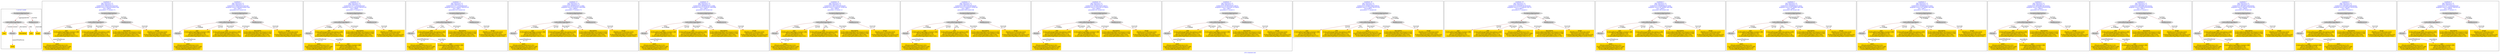 digraph n0 {
fontcolor="blue"
remincross="true"
label="s16-s-hammer.xml"
subgraph cluster_0 {
label="1-correct model"
n2[style="filled",color="white",fillcolor="lightgray",label="CulturalHeritageObject1"];
n3[shape="plaintext",style="filled",fillcolor="gold",label="year"];
n4[style="filled",color="white",fillcolor="lightgray",label="Person1"];
n5[shape="plaintext",style="filled",fillcolor="gold",label="description"];
n6[shape="plaintext",style="filled",fillcolor="gold",label="title"];
n7[shape="plaintext",style="filled",fillcolor="gold",label="artist"];
n8[style="filled",color="white",fillcolor="lightgray",label="EuropeanaAggregation1"];
n9[style="filled",color="white",fillcolor="lightgray",label="WebResource1"];
n10[shape="plaintext",style="filled",fillcolor="gold",label="image"];
}
subgraph cluster_1 {
label="candidate 0\nlink coherence:1.0\nnode coherence:1.0\nconfidence:0.5085010525343536\nmapping score:0.5695003508447846\ncost:7.99954\n-precision:0.75-recall:0.75"
n12[style="filled",color="white",fillcolor="lightgray",label="CulturalHeritageObject1"];
n13[style="filled",color="white",fillcolor="lightgray",label="Person1"];
n14[style="filled",color="white",fillcolor="lightgray",label="EuropeanaAggregation1"];
n15[style="filled",color="white",fillcolor="lightgray",label="WebResource1"];
n16[shape="plaintext",style="filled",fillcolor="gold",label="year\n[CulturalHeritageObject,created,0.388]\n[Person,dateOfBirth,0.26]\n[Person,dateOfDeath,0.251]\n[CulturalHeritageObject,title,0.101]"];
n17[shape="plaintext",style="filled",fillcolor="gold",label="artist\n[Person,nameOfThePerson,0.541]\n[CulturalHeritageObject,description,0.206]\n[Person,biographicalInformation,0.182]\n[CulturalHeritageObject,title,0.071]"];
n18[shape="plaintext",style="filled",fillcolor="gold",label="image\n[WebResource,classLink,0.816]\n[Document,classLink,0.093]\n[CulturalHeritageObject,description,0.05]\n[CulturalHeritageObject,extent,0.042]"];
n19[shape="plaintext",style="filled",fillcolor="gold",label="title\n[CulturalHeritageObject,description,0.366]\n[CulturalHeritageObject,title,0.337]\n[Person,biographicalInformation,0.24]\n[CulturalHeritageObject,provenance,0.056]"];
n20[shape="plaintext",style="filled",fillcolor="gold",label="description\n[CulturalHeritageObject,provenance,0.432]\n[CulturalHeritageObject,description,0.229]\n[CulturalHeritageObject,title,0.205]\n[Person,biographicalInformation,0.135]"];
}
subgraph cluster_2 {
label="candidate 1\nlink coherence:1.0\nnode coherence:1.0\nconfidence:0.5085010525343536\nmapping score:0.5695003508447846\ncost:7.99971\n-precision:0.62-recall:0.62"
n22[style="filled",color="white",fillcolor="lightgray",label="CulturalHeritageObject1"];
n23[style="filled",color="white",fillcolor="lightgray",label="Person2"];
n24[style="filled",color="white",fillcolor="lightgray",label="EuropeanaAggregation1"];
n25[style="filled",color="white",fillcolor="lightgray",label="WebResource1"];
n26[shape="plaintext",style="filled",fillcolor="gold",label="artist\n[Person,nameOfThePerson,0.541]\n[CulturalHeritageObject,description,0.206]\n[Person,biographicalInformation,0.182]\n[CulturalHeritageObject,title,0.071]"];
n27[shape="plaintext",style="filled",fillcolor="gold",label="year\n[CulturalHeritageObject,created,0.388]\n[Person,dateOfBirth,0.26]\n[Person,dateOfDeath,0.251]\n[CulturalHeritageObject,title,0.101]"];
n28[shape="plaintext",style="filled",fillcolor="gold",label="image\n[WebResource,classLink,0.816]\n[Document,classLink,0.093]\n[CulturalHeritageObject,description,0.05]\n[CulturalHeritageObject,extent,0.042]"];
n29[shape="plaintext",style="filled",fillcolor="gold",label="title\n[CulturalHeritageObject,description,0.366]\n[CulturalHeritageObject,title,0.337]\n[Person,biographicalInformation,0.24]\n[CulturalHeritageObject,provenance,0.056]"];
n30[shape="plaintext",style="filled",fillcolor="gold",label="description\n[CulturalHeritageObject,provenance,0.432]\n[CulturalHeritageObject,description,0.229]\n[CulturalHeritageObject,title,0.205]\n[Person,biographicalInformation,0.135]"];
}
subgraph cluster_3 {
label="candidate 10\nlink coherence:1.0\nnode coherence:1.0\nconfidence:0.4771102044850587\nmapping score:0.5590367348283529\ncost:7.99967\n-precision:0.75-recall:0.75"
n32[style="filled",color="white",fillcolor="lightgray",label="CulturalHeritageObject1"];
n33[style="filled",color="white",fillcolor="lightgray",label="Person1"];
n34[style="filled",color="white",fillcolor="lightgray",label="EuropeanaAggregation1"];
n35[style="filled",color="white",fillcolor="lightgray",label="WebResource2"];
n36[shape="plaintext",style="filled",fillcolor="gold",label="artist\n[Person,nameOfThePerson,0.541]\n[CulturalHeritageObject,description,0.206]\n[Person,biographicalInformation,0.182]\n[CulturalHeritageObject,title,0.071]"];
n37[shape="plaintext",style="filled",fillcolor="gold",label="year\n[CulturalHeritageObject,created,0.388]\n[Person,dateOfBirth,0.26]\n[Person,dateOfDeath,0.251]\n[CulturalHeritageObject,title,0.101]"];
n38[shape="plaintext",style="filled",fillcolor="gold",label="title\n[CulturalHeritageObject,description,0.366]\n[CulturalHeritageObject,title,0.337]\n[Person,biographicalInformation,0.24]\n[CulturalHeritageObject,provenance,0.056]"];
n39[shape="plaintext",style="filled",fillcolor="gold",label="description\n[CulturalHeritageObject,provenance,0.432]\n[CulturalHeritageObject,description,0.229]\n[CulturalHeritageObject,title,0.205]\n[Person,biographicalInformation,0.135]"];
n40[shape="plaintext",style="filled",fillcolor="gold",label="image\n[WebResource,classLink,0.816]\n[Document,classLink,0.093]\n[CulturalHeritageObject,description,0.05]\n[CulturalHeritageObject,extent,0.042]"];
}
subgraph cluster_4 {
label="candidate 11\nlink coherence:1.0\nnode coherence:1.0\nconfidence:0.4771102044850587\nmapping score:0.5590367348283529\ncost:7.99971\n-precision:0.62-recall:0.62"
n42[style="filled",color="white",fillcolor="lightgray",label="CulturalHeritageObject1"];
n43[style="filled",color="white",fillcolor="lightgray",label="Person2"];
n44[style="filled",color="white",fillcolor="lightgray",label="EuropeanaAggregation1"];
n45[style="filled",color="white",fillcolor="lightgray",label="WebResource1"];
n46[shape="plaintext",style="filled",fillcolor="gold",label="artist\n[Person,nameOfThePerson,0.541]\n[CulturalHeritageObject,description,0.206]\n[Person,biographicalInformation,0.182]\n[CulturalHeritageObject,title,0.071]"];
n47[shape="plaintext",style="filled",fillcolor="gold",label="year\n[CulturalHeritageObject,created,0.388]\n[Person,dateOfBirth,0.26]\n[Person,dateOfDeath,0.251]\n[CulturalHeritageObject,title,0.101]"];
n48[shape="plaintext",style="filled",fillcolor="gold",label="image\n[WebResource,classLink,0.816]\n[Document,classLink,0.093]\n[CulturalHeritageObject,description,0.05]\n[CulturalHeritageObject,extent,0.042]"];
n49[shape="plaintext",style="filled",fillcolor="gold",label="title\n[CulturalHeritageObject,description,0.366]\n[CulturalHeritageObject,title,0.337]\n[Person,biographicalInformation,0.24]\n[CulturalHeritageObject,provenance,0.056]"];
n50[shape="plaintext",style="filled",fillcolor="gold",label="description\n[CulturalHeritageObject,provenance,0.432]\n[CulturalHeritageObject,description,0.229]\n[CulturalHeritageObject,title,0.205]\n[Person,biographicalInformation,0.135]"];
}
subgraph cluster_5 {
label="candidate 12\nlink coherence:1.0\nnode coherence:1.0\nconfidence:0.46308545307115984\nmapping score:0.5543618176903866\ncost:7.99954\n-precision:0.75-recall:0.75"
n52[style="filled",color="white",fillcolor="lightgray",label="CulturalHeritageObject1"];
n53[style="filled",color="white",fillcolor="lightgray",label="Person1"];
n54[style="filled",color="white",fillcolor="lightgray",label="EuropeanaAggregation1"];
n55[style="filled",color="white",fillcolor="lightgray",label="WebResource1"];
n56[shape="plaintext",style="filled",fillcolor="gold",label="year\n[CulturalHeritageObject,created,0.388]\n[Person,dateOfBirth,0.26]\n[Person,dateOfDeath,0.251]\n[CulturalHeritageObject,title,0.101]"];
n57[shape="plaintext",style="filled",fillcolor="gold",label="artist\n[Person,nameOfThePerson,0.541]\n[CulturalHeritageObject,description,0.206]\n[Person,biographicalInformation,0.182]\n[CulturalHeritageObject,title,0.071]"];
n58[shape="plaintext",style="filled",fillcolor="gold",label="image\n[WebResource,classLink,0.816]\n[Document,classLink,0.093]\n[CulturalHeritageObject,description,0.05]\n[CulturalHeritageObject,extent,0.042]"];
n59[shape="plaintext",style="filled",fillcolor="gold",label="title\n[CulturalHeritageObject,description,0.366]\n[CulturalHeritageObject,title,0.337]\n[Person,biographicalInformation,0.24]\n[CulturalHeritageObject,provenance,0.056]"];
n60[shape="plaintext",style="filled",fillcolor="gold",label="description\n[CulturalHeritageObject,provenance,0.432]\n[CulturalHeritageObject,description,0.229]\n[CulturalHeritageObject,title,0.205]\n[Person,biographicalInformation,0.135]"];
}
subgraph cluster_6 {
label="candidate 13\nlink coherence:1.0\nnode coherence:1.0\nconfidence:0.46308545307115984\nmapping score:0.5543618176903866\ncost:7.99971\n-precision:0.62-recall:0.62"
n62[style="filled",color="white",fillcolor="lightgray",label="CulturalHeritageObject1"];
n63[style="filled",color="white",fillcolor="lightgray",label="Person2"];
n64[style="filled",color="white",fillcolor="lightgray",label="EuropeanaAggregation1"];
n65[style="filled",color="white",fillcolor="lightgray",label="WebResource1"];
n66[shape="plaintext",style="filled",fillcolor="gold",label="artist\n[Person,nameOfThePerson,0.541]\n[CulturalHeritageObject,description,0.206]\n[Person,biographicalInformation,0.182]\n[CulturalHeritageObject,title,0.071]"];
n67[shape="plaintext",style="filled",fillcolor="gold",label="year\n[CulturalHeritageObject,created,0.388]\n[Person,dateOfBirth,0.26]\n[Person,dateOfDeath,0.251]\n[CulturalHeritageObject,title,0.101]"];
n68[shape="plaintext",style="filled",fillcolor="gold",label="image\n[WebResource,classLink,0.816]\n[Document,classLink,0.093]\n[CulturalHeritageObject,description,0.05]\n[CulturalHeritageObject,extent,0.042]"];
n69[shape="plaintext",style="filled",fillcolor="gold",label="title\n[CulturalHeritageObject,description,0.366]\n[CulturalHeritageObject,title,0.337]\n[Person,biographicalInformation,0.24]\n[CulturalHeritageObject,provenance,0.056]"];
n70[shape="plaintext",style="filled",fillcolor="gold",label="description\n[CulturalHeritageObject,provenance,0.432]\n[CulturalHeritageObject,description,0.229]\n[CulturalHeritageObject,title,0.205]\n[Person,biographicalInformation,0.135]"];
}
subgraph cluster_7 {
label="candidate 14\nlink coherence:1.0\nnode coherence:1.0\nconfidence:0.4621254538764439\nmapping score:0.5540418179588146\ncost:7.99954\n-precision:1.0-recall:1.0"
n72[style="filled",color="white",fillcolor="lightgray",label="CulturalHeritageObject1"];
n73[style="filled",color="white",fillcolor="lightgray",label="Person1"];
n74[style="filled",color="white",fillcolor="lightgray",label="EuropeanaAggregation1"];
n75[style="filled",color="white",fillcolor="lightgray",label="WebResource1"];
n76[shape="plaintext",style="filled",fillcolor="gold",label="year\n[CulturalHeritageObject,created,0.388]\n[Person,dateOfBirth,0.26]\n[Person,dateOfDeath,0.251]\n[CulturalHeritageObject,title,0.101]"];
n77[shape="plaintext",style="filled",fillcolor="gold",label="artist\n[Person,nameOfThePerson,0.541]\n[CulturalHeritageObject,description,0.206]\n[Person,biographicalInformation,0.182]\n[CulturalHeritageObject,title,0.071]"];
n78[shape="plaintext",style="filled",fillcolor="gold",label="image\n[WebResource,classLink,0.816]\n[Document,classLink,0.093]\n[CulturalHeritageObject,description,0.05]\n[CulturalHeritageObject,extent,0.042]"];
n79[shape="plaintext",style="filled",fillcolor="gold",label="title\n[CulturalHeritageObject,description,0.366]\n[CulturalHeritageObject,title,0.337]\n[Person,biographicalInformation,0.24]\n[CulturalHeritageObject,provenance,0.056]"];
n80[shape="plaintext",style="filled",fillcolor="gold",label="description\n[CulturalHeritageObject,provenance,0.432]\n[CulturalHeritageObject,description,0.229]\n[CulturalHeritageObject,title,0.205]\n[Person,biographicalInformation,0.135]"];
}
subgraph cluster_8 {
label="candidate 15\nlink coherence:1.0\nnode coherence:1.0\nconfidence:0.4621254538764439\nmapping score:0.5540418179588146\ncost:7.99971\n-precision:0.88-recall:0.88"
n82[style="filled",color="white",fillcolor="lightgray",label="CulturalHeritageObject1"];
n83[style="filled",color="white",fillcolor="lightgray",label="Person2"];
n84[style="filled",color="white",fillcolor="lightgray",label="EuropeanaAggregation1"];
n85[style="filled",color="white",fillcolor="lightgray",label="WebResource1"];
n86[shape="plaintext",style="filled",fillcolor="gold",label="artist\n[Person,nameOfThePerson,0.541]\n[CulturalHeritageObject,description,0.206]\n[Person,biographicalInformation,0.182]\n[CulturalHeritageObject,title,0.071]"];
n87[shape="plaintext",style="filled",fillcolor="gold",label="year\n[CulturalHeritageObject,created,0.388]\n[Person,dateOfBirth,0.26]\n[Person,dateOfDeath,0.251]\n[CulturalHeritageObject,title,0.101]"];
n88[shape="plaintext",style="filled",fillcolor="gold",label="image\n[WebResource,classLink,0.816]\n[Document,classLink,0.093]\n[CulturalHeritageObject,description,0.05]\n[CulturalHeritageObject,extent,0.042]"];
n89[shape="plaintext",style="filled",fillcolor="gold",label="title\n[CulturalHeritageObject,description,0.366]\n[CulturalHeritageObject,title,0.337]\n[Person,biographicalInformation,0.24]\n[CulturalHeritageObject,provenance,0.056]"];
n90[shape="plaintext",style="filled",fillcolor="gold",label="description\n[CulturalHeritageObject,provenance,0.432]\n[CulturalHeritageObject,description,0.229]\n[CulturalHeritageObject,title,0.205]\n[Person,biographicalInformation,0.135]"];
}
subgraph cluster_9 {
label="candidate 16\nlink coherence:1.0\nnode coherence:1.0\nconfidence:0.45106143591258074\nmapping score:0.5503538119708603\ncost:7.99954\n-precision:0.62-recall:0.62"
n92[style="filled",color="white",fillcolor="lightgray",label="CulturalHeritageObject1"];
n93[style="filled",color="white",fillcolor="lightgray",label="Person1"];
n94[style="filled",color="white",fillcolor="lightgray",label="EuropeanaAggregation1"];
n95[style="filled",color="white",fillcolor="lightgray",label="WebResource1"];
n96[shape="plaintext",style="filled",fillcolor="gold",label="artist\n[Person,nameOfThePerson,0.541]\n[CulturalHeritageObject,description,0.206]\n[Person,biographicalInformation,0.182]\n[CulturalHeritageObject,title,0.071]"];
n97[shape="plaintext",style="filled",fillcolor="gold",label="image\n[WebResource,classLink,0.816]\n[Document,classLink,0.093]\n[CulturalHeritageObject,description,0.05]\n[CulturalHeritageObject,extent,0.042]"];
n98[shape="plaintext",style="filled",fillcolor="gold",label="title\n[CulturalHeritageObject,description,0.366]\n[CulturalHeritageObject,title,0.337]\n[Person,biographicalInformation,0.24]\n[CulturalHeritageObject,provenance,0.056]"];
n99[shape="plaintext",style="filled",fillcolor="gold",label="year\n[CulturalHeritageObject,created,0.388]\n[Person,dateOfBirth,0.26]\n[Person,dateOfDeath,0.251]\n[CulturalHeritageObject,title,0.101]"];
n100[shape="plaintext",style="filled",fillcolor="gold",label="description\n[CulturalHeritageObject,provenance,0.432]\n[CulturalHeritageObject,description,0.229]\n[CulturalHeritageObject,title,0.205]\n[Person,biographicalInformation,0.135]"];
}
subgraph cluster_10 {
label="candidate 17\nlink coherence:1.0\nnode coherence:1.0\nconfidence:0.45106143591258074\nmapping score:0.5503538119708603\ncost:7.99971\n-precision:0.5-recall:0.5"
n102[style="filled",color="white",fillcolor="lightgray",label="CulturalHeritageObject1"];
n103[style="filled",color="white",fillcolor="lightgray",label="Person2"];
n104[style="filled",color="white",fillcolor="lightgray",label="EuropeanaAggregation1"];
n105[style="filled",color="white",fillcolor="lightgray",label="WebResource1"];
n106[shape="plaintext",style="filled",fillcolor="gold",label="artist\n[Person,nameOfThePerson,0.541]\n[CulturalHeritageObject,description,0.206]\n[Person,biographicalInformation,0.182]\n[CulturalHeritageObject,title,0.071]"];
n107[shape="plaintext",style="filled",fillcolor="gold",label="image\n[WebResource,classLink,0.816]\n[Document,classLink,0.093]\n[CulturalHeritageObject,description,0.05]\n[CulturalHeritageObject,extent,0.042]"];
n108[shape="plaintext",style="filled",fillcolor="gold",label="title\n[CulturalHeritageObject,description,0.366]\n[CulturalHeritageObject,title,0.337]\n[Person,biographicalInformation,0.24]\n[CulturalHeritageObject,provenance,0.056]"];
n109[shape="plaintext",style="filled",fillcolor="gold",label="year\n[CulturalHeritageObject,created,0.388]\n[Person,dateOfBirth,0.26]\n[Person,dateOfDeath,0.251]\n[CulturalHeritageObject,title,0.101]"];
n110[shape="plaintext",style="filled",fillcolor="gold",label="description\n[CulturalHeritageObject,provenance,0.432]\n[CulturalHeritageObject,description,0.229]\n[CulturalHeritageObject,title,0.205]\n[Person,biographicalInformation,0.135]"];
}
subgraph cluster_11 {
label="candidate 18\nlink coherence:1.0\nnode coherence:1.0\nconfidence:0.43569123843569024\nmapping score:0.5785637461452301\ncost:6.99972\n-precision:0.71-recall:0.62"
n112[style="filled",color="white",fillcolor="lightgray",label="EuropeanaAggregation1"];
n113[style="filled",color="white",fillcolor="lightgray",label="CulturalHeritageObject1"];
n114[style="filled",color="white",fillcolor="lightgray",label="WebResource1"];
n115[shape="plaintext",style="filled",fillcolor="gold",label="year\n[CulturalHeritageObject,created,0.388]\n[Person,dateOfBirth,0.26]\n[Person,dateOfDeath,0.251]\n[CulturalHeritageObject,title,0.101]"];
n116[shape="plaintext",style="filled",fillcolor="gold",label="image\n[WebResource,classLink,0.816]\n[Document,classLink,0.093]\n[CulturalHeritageObject,description,0.05]\n[CulturalHeritageObject,extent,0.042]"];
n117[shape="plaintext",style="filled",fillcolor="gold",label="title\n[CulturalHeritageObject,description,0.366]\n[CulturalHeritageObject,title,0.337]\n[Person,biographicalInformation,0.24]\n[CulturalHeritageObject,provenance,0.056]"];
n118[shape="plaintext",style="filled",fillcolor="gold",label="artist\n[Person,nameOfThePerson,0.541]\n[CulturalHeritageObject,description,0.206]\n[Person,biographicalInformation,0.182]\n[CulturalHeritageObject,title,0.071]"];
n119[shape="plaintext",style="filled",fillcolor="gold",label="description\n[CulturalHeritageObject,provenance,0.432]\n[CulturalHeritageObject,description,0.229]\n[CulturalHeritageObject,title,0.205]\n[Person,biographicalInformation,0.135]"];
}
subgraph cluster_12 {
label="candidate 19\nlink coherence:1.0\nnode coherence:1.0\nconfidence:0.41455651813978356\nmapping score:0.5715188393799279\ncost:6.99972\n-precision:0.57-recall:0.5"
n121[style="filled",color="white",fillcolor="lightgray",label="EuropeanaAggregation1"];
n122[style="filled",color="white",fillcolor="lightgray",label="CulturalHeritageObject1"];
n123[style="filled",color="white",fillcolor="lightgray",label="WebResource1"];
n124[shape="plaintext",style="filled",fillcolor="gold",label="year\n[CulturalHeritageObject,created,0.388]\n[Person,dateOfBirth,0.26]\n[Person,dateOfDeath,0.251]\n[CulturalHeritageObject,title,0.101]"];
n125[shape="plaintext",style="filled",fillcolor="gold",label="image\n[WebResource,classLink,0.816]\n[Document,classLink,0.093]\n[CulturalHeritageObject,description,0.05]\n[CulturalHeritageObject,extent,0.042]"];
n126[shape="plaintext",style="filled",fillcolor="gold",label="title\n[CulturalHeritageObject,description,0.366]\n[CulturalHeritageObject,title,0.337]\n[Person,biographicalInformation,0.24]\n[CulturalHeritageObject,provenance,0.056]"];
n127[shape="plaintext",style="filled",fillcolor="gold",label="artist\n[Person,nameOfThePerson,0.541]\n[CulturalHeritageObject,description,0.206]\n[Person,biographicalInformation,0.182]\n[CulturalHeritageObject,title,0.071]"];
n128[shape="plaintext",style="filled",fillcolor="gold",label="description\n[CulturalHeritageObject,provenance,0.432]\n[CulturalHeritageObject,description,0.229]\n[CulturalHeritageObject,title,0.205]\n[Person,biographicalInformation,0.135]"];
}
subgraph cluster_13 {
label="candidate 2\nlink coherence:1.0\nnode coherence:1.0\nconfidence:0.5026826441675958\nmapping score:0.5675608813891986\ncost:7.99954\n-precision:0.88-recall:0.88"
n130[style="filled",color="white",fillcolor="lightgray",label="CulturalHeritageObject1"];
n131[style="filled",color="white",fillcolor="lightgray",label="Person1"];
n132[style="filled",color="white",fillcolor="lightgray",label="EuropeanaAggregation1"];
n133[style="filled",color="white",fillcolor="lightgray",label="WebResource1"];
n134[shape="plaintext",style="filled",fillcolor="gold",label="year\n[CulturalHeritageObject,created,0.388]\n[Person,dateOfBirth,0.26]\n[Person,dateOfDeath,0.251]\n[CulturalHeritageObject,title,0.101]"];
n135[shape="plaintext",style="filled",fillcolor="gold",label="artist\n[Person,nameOfThePerson,0.541]\n[CulturalHeritageObject,description,0.206]\n[Person,biographicalInformation,0.182]\n[CulturalHeritageObject,title,0.071]"];
n136[shape="plaintext",style="filled",fillcolor="gold",label="image\n[WebResource,classLink,0.816]\n[Document,classLink,0.093]\n[CulturalHeritageObject,description,0.05]\n[CulturalHeritageObject,extent,0.042]"];
n137[shape="plaintext",style="filled",fillcolor="gold",label="title\n[CulturalHeritageObject,description,0.366]\n[CulturalHeritageObject,title,0.337]\n[Person,biographicalInformation,0.24]\n[CulturalHeritageObject,provenance,0.056]"];
n138[shape="plaintext",style="filled",fillcolor="gold",label="description\n[CulturalHeritageObject,provenance,0.432]\n[CulturalHeritageObject,description,0.229]\n[CulturalHeritageObject,title,0.205]\n[Person,biographicalInformation,0.135]"];
}
subgraph cluster_14 {
label="candidate 3\nlink coherence:1.0\nnode coherence:1.0\nconfidence:0.5026826441675958\nmapping score:0.5675608813891986\ncost:7.99967\n-precision:0.88-recall:0.88"
n140[style="filled",color="white",fillcolor="lightgray",label="CulturalHeritageObject1"];
n141[style="filled",color="white",fillcolor="lightgray",label="Person1"];
n142[style="filled",color="white",fillcolor="lightgray",label="EuropeanaAggregation1"];
n143[style="filled",color="white",fillcolor="lightgray",label="WebResource2"];
n144[shape="plaintext",style="filled",fillcolor="gold",label="year\n[CulturalHeritageObject,created,0.388]\n[Person,dateOfBirth,0.26]\n[Person,dateOfDeath,0.251]\n[CulturalHeritageObject,title,0.101]"];
n145[shape="plaintext",style="filled",fillcolor="gold",label="artist\n[Person,nameOfThePerson,0.541]\n[CulturalHeritageObject,description,0.206]\n[Person,biographicalInformation,0.182]\n[CulturalHeritageObject,title,0.071]"];
n146[shape="plaintext",style="filled",fillcolor="gold",label="title\n[CulturalHeritageObject,description,0.366]\n[CulturalHeritageObject,title,0.337]\n[Person,biographicalInformation,0.24]\n[CulturalHeritageObject,provenance,0.056]"];
n147[shape="plaintext",style="filled",fillcolor="gold",label="description\n[CulturalHeritageObject,provenance,0.432]\n[CulturalHeritageObject,description,0.229]\n[CulturalHeritageObject,title,0.205]\n[Person,biographicalInformation,0.135]"];
n148[shape="plaintext",style="filled",fillcolor="gold",label="image\n[WebResource,classLink,0.816]\n[Document,classLink,0.093]\n[CulturalHeritageObject,description,0.05]\n[CulturalHeritageObject,extent,0.042]"];
}
subgraph cluster_15 {
label="candidate 4\nlink coherence:1.0\nnode coherence:1.0\nconfidence:0.5026826441675958\nmapping score:0.5675608813891986\ncost:7.99971\n-precision:0.75-recall:0.75"
n150[style="filled",color="white",fillcolor="lightgray",label="CulturalHeritageObject1"];
n151[style="filled",color="white",fillcolor="lightgray",label="Person2"];
n152[style="filled",color="white",fillcolor="lightgray",label="EuropeanaAggregation1"];
n153[style="filled",color="white",fillcolor="lightgray",label="WebResource1"];
n154[shape="plaintext",style="filled",fillcolor="gold",label="artist\n[Person,nameOfThePerson,0.541]\n[CulturalHeritageObject,description,0.206]\n[Person,biographicalInformation,0.182]\n[CulturalHeritageObject,title,0.071]"];
n155[shape="plaintext",style="filled",fillcolor="gold",label="year\n[CulturalHeritageObject,created,0.388]\n[Person,dateOfBirth,0.26]\n[Person,dateOfDeath,0.251]\n[CulturalHeritageObject,title,0.101]"];
n156[shape="plaintext",style="filled",fillcolor="gold",label="image\n[WebResource,classLink,0.816]\n[Document,classLink,0.093]\n[CulturalHeritageObject,description,0.05]\n[CulturalHeritageObject,extent,0.042]"];
n157[shape="plaintext",style="filled",fillcolor="gold",label="title\n[CulturalHeritageObject,description,0.366]\n[CulturalHeritageObject,title,0.337]\n[Person,biographicalInformation,0.24]\n[CulturalHeritageObject,provenance,0.056]"];
n158[shape="plaintext",style="filled",fillcolor="gold",label="description\n[CulturalHeritageObject,provenance,0.432]\n[CulturalHeritageObject,description,0.229]\n[CulturalHeritageObject,title,0.205]\n[Person,biographicalInformation,0.135]"];
}
subgraph cluster_16 {
label="candidate 5\nlink coherence:1.0\nnode coherence:1.0\nconfidence:0.48292861285181654\nmapping score:0.5609762042839389\ncost:7.99954\n-precision:0.62-recall:0.62"
n160[style="filled",color="white",fillcolor="lightgray",label="CulturalHeritageObject1"];
n161[style="filled",color="white",fillcolor="lightgray",label="Person1"];
n162[style="filled",color="white",fillcolor="lightgray",label="EuropeanaAggregation1"];
n163[style="filled",color="white",fillcolor="lightgray",label="WebResource1"];
n164[shape="plaintext",style="filled",fillcolor="gold",label="artist\n[Person,nameOfThePerson,0.541]\n[CulturalHeritageObject,description,0.206]\n[Person,biographicalInformation,0.182]\n[CulturalHeritageObject,title,0.071]"];
n165[shape="plaintext",style="filled",fillcolor="gold",label="image\n[WebResource,classLink,0.816]\n[Document,classLink,0.093]\n[CulturalHeritageObject,description,0.05]\n[CulturalHeritageObject,extent,0.042]"];
n166[shape="plaintext",style="filled",fillcolor="gold",label="year\n[CulturalHeritageObject,created,0.388]\n[Person,dateOfBirth,0.26]\n[Person,dateOfDeath,0.251]\n[CulturalHeritageObject,title,0.101]"];
n167[shape="plaintext",style="filled",fillcolor="gold",label="title\n[CulturalHeritageObject,description,0.366]\n[CulturalHeritageObject,title,0.337]\n[Person,biographicalInformation,0.24]\n[CulturalHeritageObject,provenance,0.056]"];
n168[shape="plaintext",style="filled",fillcolor="gold",label="description\n[CulturalHeritageObject,provenance,0.432]\n[CulturalHeritageObject,description,0.229]\n[CulturalHeritageObject,title,0.205]\n[Person,biographicalInformation,0.135]"];
}
subgraph cluster_17 {
label="candidate 6\nlink coherence:1.0\nnode coherence:1.0\nconfidence:0.48292861285181654\nmapping score:0.5609762042839389\ncost:7.99971\n-precision:0.5-recall:0.5"
n170[style="filled",color="white",fillcolor="lightgray",label="CulturalHeritageObject1"];
n171[style="filled",color="white",fillcolor="lightgray",label="Person2"];
n172[style="filled",color="white",fillcolor="lightgray",label="EuropeanaAggregation1"];
n173[style="filled",color="white",fillcolor="lightgray",label="WebResource1"];
n174[shape="plaintext",style="filled",fillcolor="gold",label="artist\n[Person,nameOfThePerson,0.541]\n[CulturalHeritageObject,description,0.206]\n[Person,biographicalInformation,0.182]\n[CulturalHeritageObject,title,0.071]"];
n175[shape="plaintext",style="filled",fillcolor="gold",label="year\n[CulturalHeritageObject,created,0.388]\n[Person,dateOfBirth,0.26]\n[Person,dateOfDeath,0.251]\n[CulturalHeritageObject,title,0.101]"];
n176[shape="plaintext",style="filled",fillcolor="gold",label="image\n[WebResource,classLink,0.816]\n[Document,classLink,0.093]\n[CulturalHeritageObject,description,0.05]\n[CulturalHeritageObject,extent,0.042]"];
n177[shape="plaintext",style="filled",fillcolor="gold",label="title\n[CulturalHeritageObject,description,0.366]\n[CulturalHeritageObject,title,0.337]\n[Person,biographicalInformation,0.24]\n[CulturalHeritageObject,provenance,0.056]"];
n178[shape="plaintext",style="filled",fillcolor="gold",label="description\n[CulturalHeritageObject,provenance,0.432]\n[CulturalHeritageObject,description,0.229]\n[CulturalHeritageObject,title,0.205]\n[Person,biographicalInformation,0.135]"];
}
subgraph cluster_18 {
label="candidate 7\nlink coherence:1.0\nnode coherence:1.0\nconfidence:0.48104915506244444\nmapping score:0.5603497183541482\ncost:7.99954\n-precision:0.62-recall:0.62"
n180[style="filled",color="white",fillcolor="lightgray",label="CulturalHeritageObject1"];
n181[style="filled",color="white",fillcolor="lightgray",label="Person1"];
n182[style="filled",color="white",fillcolor="lightgray",label="EuropeanaAggregation1"];
n183[style="filled",color="white",fillcolor="lightgray",label="WebResource1"];
n184[shape="plaintext",style="filled",fillcolor="gold",label="artist\n[Person,nameOfThePerson,0.541]\n[CulturalHeritageObject,description,0.206]\n[Person,biographicalInformation,0.182]\n[CulturalHeritageObject,title,0.071]"];
n185[shape="plaintext",style="filled",fillcolor="gold",label="image\n[WebResource,classLink,0.816]\n[Document,classLink,0.093]\n[CulturalHeritageObject,description,0.05]\n[CulturalHeritageObject,extent,0.042]"];
n186[shape="plaintext",style="filled",fillcolor="gold",label="title\n[CulturalHeritageObject,description,0.366]\n[CulturalHeritageObject,title,0.337]\n[Person,biographicalInformation,0.24]\n[CulturalHeritageObject,provenance,0.056]"];
n187[shape="plaintext",style="filled",fillcolor="gold",label="year\n[CulturalHeritageObject,created,0.388]\n[Person,dateOfBirth,0.26]\n[Person,dateOfDeath,0.251]\n[CulturalHeritageObject,title,0.101]"];
n188[shape="plaintext",style="filled",fillcolor="gold",label="description\n[CulturalHeritageObject,provenance,0.432]\n[CulturalHeritageObject,description,0.229]\n[CulturalHeritageObject,title,0.205]\n[Person,biographicalInformation,0.135]"];
}
subgraph cluster_19 {
label="candidate 8\nlink coherence:1.0\nnode coherence:1.0\nconfidence:0.48104915506244444\nmapping score:0.5603497183541482\ncost:7.99971\n-precision:0.5-recall:0.5"
n190[style="filled",color="white",fillcolor="lightgray",label="CulturalHeritageObject1"];
n191[style="filled",color="white",fillcolor="lightgray",label="Person2"];
n192[style="filled",color="white",fillcolor="lightgray",label="EuropeanaAggregation1"];
n193[style="filled",color="white",fillcolor="lightgray",label="WebResource1"];
n194[shape="plaintext",style="filled",fillcolor="gold",label="year\n[CulturalHeritageObject,created,0.388]\n[Person,dateOfBirth,0.26]\n[Person,dateOfDeath,0.251]\n[CulturalHeritageObject,title,0.101]"];
n195[shape="plaintext",style="filled",fillcolor="gold",label="artist\n[Person,nameOfThePerson,0.541]\n[CulturalHeritageObject,description,0.206]\n[Person,biographicalInformation,0.182]\n[CulturalHeritageObject,title,0.071]"];
n196[shape="plaintext",style="filled",fillcolor="gold",label="image\n[WebResource,classLink,0.816]\n[Document,classLink,0.093]\n[CulturalHeritageObject,description,0.05]\n[CulturalHeritageObject,extent,0.042]"];
n197[shape="plaintext",style="filled",fillcolor="gold",label="title\n[CulturalHeritageObject,description,0.366]\n[CulturalHeritageObject,title,0.337]\n[Person,biographicalInformation,0.24]\n[CulturalHeritageObject,provenance,0.056]"];
n198[shape="plaintext",style="filled",fillcolor="gold",label="description\n[CulturalHeritageObject,provenance,0.432]\n[CulturalHeritageObject,description,0.229]\n[CulturalHeritageObject,title,0.205]\n[Person,biographicalInformation,0.135]"];
}
subgraph cluster_20 {
label="candidate 9\nlink coherence:1.0\nnode coherence:1.0\nconfidence:0.4771102044850587\nmapping score:0.5590367348283529\ncost:7.99954\n-precision:0.75-recall:0.75"
n200[style="filled",color="white",fillcolor="lightgray",label="CulturalHeritageObject1"];
n201[style="filled",color="white",fillcolor="lightgray",label="Person1"];
n202[style="filled",color="white",fillcolor="lightgray",label="EuropeanaAggregation1"];
n203[style="filled",color="white",fillcolor="lightgray",label="WebResource1"];
n204[shape="plaintext",style="filled",fillcolor="gold",label="artist\n[Person,nameOfThePerson,0.541]\n[CulturalHeritageObject,description,0.206]\n[Person,biographicalInformation,0.182]\n[CulturalHeritageObject,title,0.071]"];
n205[shape="plaintext",style="filled",fillcolor="gold",label="image\n[WebResource,classLink,0.816]\n[Document,classLink,0.093]\n[CulturalHeritageObject,description,0.05]\n[CulturalHeritageObject,extent,0.042]"];
n206[shape="plaintext",style="filled",fillcolor="gold",label="year\n[CulturalHeritageObject,created,0.388]\n[Person,dateOfBirth,0.26]\n[Person,dateOfDeath,0.251]\n[CulturalHeritageObject,title,0.101]"];
n207[shape="plaintext",style="filled",fillcolor="gold",label="title\n[CulturalHeritageObject,description,0.366]\n[CulturalHeritageObject,title,0.337]\n[Person,biographicalInformation,0.24]\n[CulturalHeritageObject,provenance,0.056]"];
n208[shape="plaintext",style="filled",fillcolor="gold",label="description\n[CulturalHeritageObject,provenance,0.432]\n[CulturalHeritageObject,description,0.229]\n[CulturalHeritageObject,title,0.205]\n[Person,biographicalInformation,0.135]"];
}
n2 -> n3[color="brown",fontcolor="black",label="created"]
n2 -> n4[color="brown",fontcolor="black",label="creator"]
n2 -> n5[color="brown",fontcolor="black",label="description"]
n2 -> n6[color="brown",fontcolor="black",label="title"]
n4 -> n7[color="brown",fontcolor="black",label="nameOfThePerson"]
n8 -> n2[color="brown",fontcolor="black",label="aggregatedCHO"]
n8 -> n9[color="brown",fontcolor="black",label="hasView"]
n9 -> n10[color="brown",fontcolor="black",label="classLink"]
n12 -> n13[color="brown",fontcolor="black",label="creator\nw=0.99982"]
n14 -> n12[color="brown",fontcolor="black",label="aggregatedCHO\nw=0.99986"]
n14 -> n15[color="brown",fontcolor="black",label="hasView\nw=0.99986"]
n12 -> n16[color="brown",fontcolor="black",label="created\nw=1.0"]
n13 -> n17[color="brown",fontcolor="black",label="nameOfThePerson\nw=1.0"]
n15 -> n18[color="brown",fontcolor="black",label="classLink\nw=1.0"]
n12 -> n19[color="brown",fontcolor="black",label="description\nw=1.0"]
n12 -> n20[color="brown",fontcolor="black",label="provenance\nw=1.0"]
n22 -> n23[color="brown",fontcolor="black",label="sitter\nw=0.99999"]
n24 -> n22[color="brown",fontcolor="black",label="aggregatedCHO\nw=0.99986"]
n24 -> n25[color="brown",fontcolor="black",label="hasView\nw=0.99986"]
n23 -> n26[color="brown",fontcolor="black",label="nameOfThePerson\nw=1.0"]
n22 -> n27[color="brown",fontcolor="black",label="created\nw=1.0"]
n25 -> n28[color="brown",fontcolor="black",label="classLink\nw=1.0"]
n22 -> n29[color="brown",fontcolor="black",label="description\nw=1.0"]
n22 -> n30[color="brown",fontcolor="black",label="provenance\nw=1.0"]
n32 -> n33[color="brown",fontcolor="black",label="creator\nw=0.99982"]
n34 -> n32[color="brown",fontcolor="black",label="aggregatedCHO\nw=0.99986"]
n34 -> n35[color="brown",fontcolor="black",label="hasView\nw=0.99999"]
n33 -> n36[color="brown",fontcolor="black",label="nameOfThePerson\nw=1.0"]
n33 -> n37[color="brown",fontcolor="black",label="dateOfBirth\nw=1.0"]
n32 -> n38[color="brown",fontcolor="black",label="title\nw=1.0"]
n32 -> n39[color="brown",fontcolor="black",label="provenance\nw=1.0"]
n35 -> n40[color="brown",fontcolor="black",label="classLink\nw=1.0"]
n42 -> n43[color="brown",fontcolor="black",label="sitter\nw=0.99999"]
n44 -> n42[color="brown",fontcolor="black",label="aggregatedCHO\nw=0.99986"]
n44 -> n45[color="brown",fontcolor="black",label="hasView\nw=0.99986"]
n43 -> n46[color="brown",fontcolor="black",label="nameOfThePerson\nw=1.0"]
n43 -> n47[color="brown",fontcolor="black",label="dateOfBirth\nw=1.0"]
n45 -> n48[color="brown",fontcolor="black",label="classLink\nw=1.0"]
n42 -> n49[color="brown",fontcolor="black",label="title\nw=1.0"]
n42 -> n50[color="brown",fontcolor="black",label="provenance\nw=1.0"]
n52 -> n53[color="brown",fontcolor="black",label="creator\nw=0.99982"]
n54 -> n52[color="brown",fontcolor="black",label="aggregatedCHO\nw=0.99986"]
n54 -> n55[color="brown",fontcolor="black",label="hasView\nw=0.99986"]
n52 -> n56[color="brown",fontcolor="black",label="created\nw=1.0"]
n53 -> n57[color="brown",fontcolor="black",label="nameOfThePerson\nw=1.0"]
n55 -> n58[color="brown",fontcolor="black",label="classLink\nw=1.0"]
n52 -> n59[color="brown",fontcolor="black",label="description\nw=1.0"]
n52 -> n60[color="brown",fontcolor="black",label="title\nw=1.0"]
n62 -> n63[color="brown",fontcolor="black",label="sitter\nw=0.99999"]
n64 -> n62[color="brown",fontcolor="black",label="aggregatedCHO\nw=0.99986"]
n64 -> n65[color="brown",fontcolor="black",label="hasView\nw=0.99986"]
n63 -> n66[color="brown",fontcolor="black",label="nameOfThePerson\nw=1.0"]
n62 -> n67[color="brown",fontcolor="black",label="created\nw=1.0"]
n65 -> n68[color="brown",fontcolor="black",label="classLink\nw=1.0"]
n62 -> n69[color="brown",fontcolor="black",label="description\nw=1.0"]
n62 -> n70[color="brown",fontcolor="black",label="title\nw=1.0"]
n72 -> n73[color="brown",fontcolor="black",label="creator\nw=0.99982"]
n74 -> n72[color="brown",fontcolor="black",label="aggregatedCHO\nw=0.99986"]
n74 -> n75[color="brown",fontcolor="black",label="hasView\nw=0.99986"]
n72 -> n76[color="brown",fontcolor="black",label="created\nw=1.0"]
n73 -> n77[color="brown",fontcolor="black",label="nameOfThePerson\nw=1.0"]
n75 -> n78[color="brown",fontcolor="black",label="classLink\nw=1.0"]
n72 -> n79[color="brown",fontcolor="black",label="title\nw=1.0"]
n72 -> n80[color="brown",fontcolor="black",label="description\nw=1.0"]
n82 -> n83[color="brown",fontcolor="black",label="sitter\nw=0.99999"]
n84 -> n82[color="brown",fontcolor="black",label="aggregatedCHO\nw=0.99986"]
n84 -> n85[color="brown",fontcolor="black",label="hasView\nw=0.99986"]
n83 -> n86[color="brown",fontcolor="black",label="nameOfThePerson\nw=1.0"]
n82 -> n87[color="brown",fontcolor="black",label="created\nw=1.0"]
n85 -> n88[color="brown",fontcolor="black",label="classLink\nw=1.0"]
n82 -> n89[color="brown",fontcolor="black",label="title\nw=1.0"]
n82 -> n90[color="brown",fontcolor="black",label="description\nw=1.0"]
n92 -> n93[color="brown",fontcolor="black",label="creator\nw=0.99982"]
n94 -> n92[color="brown",fontcolor="black",label="aggregatedCHO\nw=0.99986"]
n94 -> n95[color="brown",fontcolor="black",label="hasView\nw=0.99986"]
n93 -> n96[color="brown",fontcolor="black",label="nameOfThePerson\nw=1.0"]
n95 -> n97[color="brown",fontcolor="black",label="classLink\nw=1.0"]
n92 -> n98[color="brown",fontcolor="black",label="description\nw=1.0"]
n92 -> n99[color="brown",fontcolor="black",label="title\nw=1.0"]
n92 -> n100[color="brown",fontcolor="black",label="provenance\nw=1.0"]
n102 -> n103[color="brown",fontcolor="black",label="sitter\nw=0.99999"]
n104 -> n102[color="brown",fontcolor="black",label="aggregatedCHO\nw=0.99986"]
n104 -> n105[color="brown",fontcolor="black",label="hasView\nw=0.99986"]
n103 -> n106[color="brown",fontcolor="black",label="nameOfThePerson\nw=1.0"]
n105 -> n107[color="brown",fontcolor="black",label="classLink\nw=1.0"]
n102 -> n108[color="brown",fontcolor="black",label="description\nw=1.0"]
n102 -> n109[color="brown",fontcolor="black",label="title\nw=1.0"]
n102 -> n110[color="brown",fontcolor="black",label="provenance\nw=1.0"]
n112 -> n113[color="brown",fontcolor="black",label="aggregatedCHO\nw=0.99986"]
n112 -> n114[color="brown",fontcolor="black",label="hasView\nw=0.99986"]
n113 -> n115[color="brown",fontcolor="black",label="created\nw=1.0"]
n114 -> n116[color="brown",fontcolor="black",label="classLink\nw=1.0"]
n113 -> n117[color="brown",fontcolor="black",label="title\nw=1.0"]
n113 -> n118[color="brown",fontcolor="black",label="description\nw=1.0"]
n113 -> n119[color="brown",fontcolor="black",label="provenance\nw=1.0"]
n121 -> n122[color="brown",fontcolor="black",label="aggregatedCHO\nw=0.99986"]
n121 -> n123[color="brown",fontcolor="black",label="hasView\nw=0.99986"]
n122 -> n124[color="brown",fontcolor="black",label="created\nw=1.0"]
n123 -> n125[color="brown",fontcolor="black",label="classLink\nw=1.0"]
n122 -> n126[color="brown",fontcolor="black",label="description\nw=1.0"]
n122 -> n127[color="brown",fontcolor="black",label="title\nw=1.0"]
n122 -> n128[color="brown",fontcolor="black",label="provenance\nw=1.0"]
n130 -> n131[color="brown",fontcolor="black",label="creator\nw=0.99982"]
n132 -> n130[color="brown",fontcolor="black",label="aggregatedCHO\nw=0.99986"]
n132 -> n133[color="brown",fontcolor="black",label="hasView\nw=0.99986"]
n130 -> n134[color="brown",fontcolor="black",label="created\nw=1.0"]
n131 -> n135[color="brown",fontcolor="black",label="nameOfThePerson\nw=1.0"]
n133 -> n136[color="brown",fontcolor="black",label="classLink\nw=1.0"]
n130 -> n137[color="brown",fontcolor="black",label="title\nw=1.0"]
n130 -> n138[color="brown",fontcolor="black",label="provenance\nw=1.0"]
n140 -> n141[color="brown",fontcolor="black",label="creator\nw=0.99982"]
n142 -> n140[color="brown",fontcolor="black",label="aggregatedCHO\nw=0.99986"]
n142 -> n143[color="brown",fontcolor="black",label="hasView\nw=0.99999"]
n140 -> n144[color="brown",fontcolor="black",label="created\nw=1.0"]
n141 -> n145[color="brown",fontcolor="black",label="nameOfThePerson\nw=1.0"]
n140 -> n146[color="brown",fontcolor="black",label="title\nw=1.0"]
n140 -> n147[color="brown",fontcolor="black",label="provenance\nw=1.0"]
n143 -> n148[color="brown",fontcolor="black",label="classLink\nw=1.0"]
n150 -> n151[color="brown",fontcolor="black",label="sitter\nw=0.99999"]
n152 -> n150[color="brown",fontcolor="black",label="aggregatedCHO\nw=0.99986"]
n152 -> n153[color="brown",fontcolor="black",label="hasView\nw=0.99986"]
n151 -> n154[color="brown",fontcolor="black",label="nameOfThePerson\nw=1.0"]
n150 -> n155[color="brown",fontcolor="black",label="created\nw=1.0"]
n153 -> n156[color="brown",fontcolor="black",label="classLink\nw=1.0"]
n150 -> n157[color="brown",fontcolor="black",label="title\nw=1.0"]
n150 -> n158[color="brown",fontcolor="black",label="provenance\nw=1.0"]
n160 -> n161[color="brown",fontcolor="black",label="creator\nw=0.99982"]
n162 -> n160[color="brown",fontcolor="black",label="aggregatedCHO\nw=0.99986"]
n162 -> n163[color="brown",fontcolor="black",label="hasView\nw=0.99986"]
n161 -> n164[color="brown",fontcolor="black",label="nameOfThePerson\nw=1.0"]
n163 -> n165[color="brown",fontcolor="black",label="classLink\nw=1.0"]
n161 -> n166[color="brown",fontcolor="black",label="dateOfBirth\nw=1.0"]
n160 -> n167[color="brown",fontcolor="black",label="description\nw=1.0"]
n160 -> n168[color="brown",fontcolor="black",label="provenance\nw=1.0"]
n170 -> n171[color="brown",fontcolor="black",label="sitter\nw=0.99999"]
n172 -> n170[color="brown",fontcolor="black",label="aggregatedCHO\nw=0.99986"]
n172 -> n173[color="brown",fontcolor="black",label="hasView\nw=0.99986"]
n171 -> n174[color="brown",fontcolor="black",label="nameOfThePerson\nw=1.0"]
n171 -> n175[color="brown",fontcolor="black",label="dateOfBirth\nw=1.0"]
n173 -> n176[color="brown",fontcolor="black",label="classLink\nw=1.0"]
n170 -> n177[color="brown",fontcolor="black",label="description\nw=1.0"]
n170 -> n178[color="brown",fontcolor="black",label="provenance\nw=1.0"]
n180 -> n181[color="brown",fontcolor="black",label="creator\nw=0.99982"]
n182 -> n180[color="brown",fontcolor="black",label="aggregatedCHO\nw=0.99986"]
n182 -> n183[color="brown",fontcolor="black",label="hasView\nw=0.99986"]
n181 -> n184[color="brown",fontcolor="black",label="nameOfThePerson\nw=1.0"]
n183 -> n185[color="brown",fontcolor="black",label="classLink\nw=1.0"]
n180 -> n186[color="brown",fontcolor="black",label="description\nw=1.0"]
n181 -> n187[color="brown",fontcolor="black",label="dateOfDeath\nw=1.0"]
n180 -> n188[color="brown",fontcolor="black",label="provenance\nw=1.0"]
n190 -> n191[color="brown",fontcolor="black",label="sitter\nw=0.99999"]
n192 -> n190[color="brown",fontcolor="black",label="aggregatedCHO\nw=0.99986"]
n192 -> n193[color="brown",fontcolor="black",label="hasView\nw=0.99986"]
n191 -> n194[color="brown",fontcolor="black",label="dateOfDeath\nw=1.0"]
n191 -> n195[color="brown",fontcolor="black",label="nameOfThePerson\nw=1.0"]
n193 -> n196[color="brown",fontcolor="black",label="classLink\nw=1.0"]
n190 -> n197[color="brown",fontcolor="black",label="description\nw=1.0"]
n190 -> n198[color="brown",fontcolor="black",label="provenance\nw=1.0"]
n200 -> n201[color="brown",fontcolor="black",label="creator\nw=0.99982"]
n202 -> n200[color="brown",fontcolor="black",label="aggregatedCHO\nw=0.99986"]
n202 -> n203[color="brown",fontcolor="black",label="hasView\nw=0.99986"]
n201 -> n204[color="brown",fontcolor="black",label="nameOfThePerson\nw=1.0"]
n203 -> n205[color="brown",fontcolor="black",label="classLink\nw=1.0"]
n201 -> n206[color="brown",fontcolor="black",label="dateOfBirth\nw=1.0"]
n200 -> n207[color="brown",fontcolor="black",label="title\nw=1.0"]
n200 -> n208[color="brown",fontcolor="black",label="provenance\nw=1.0"]
}
